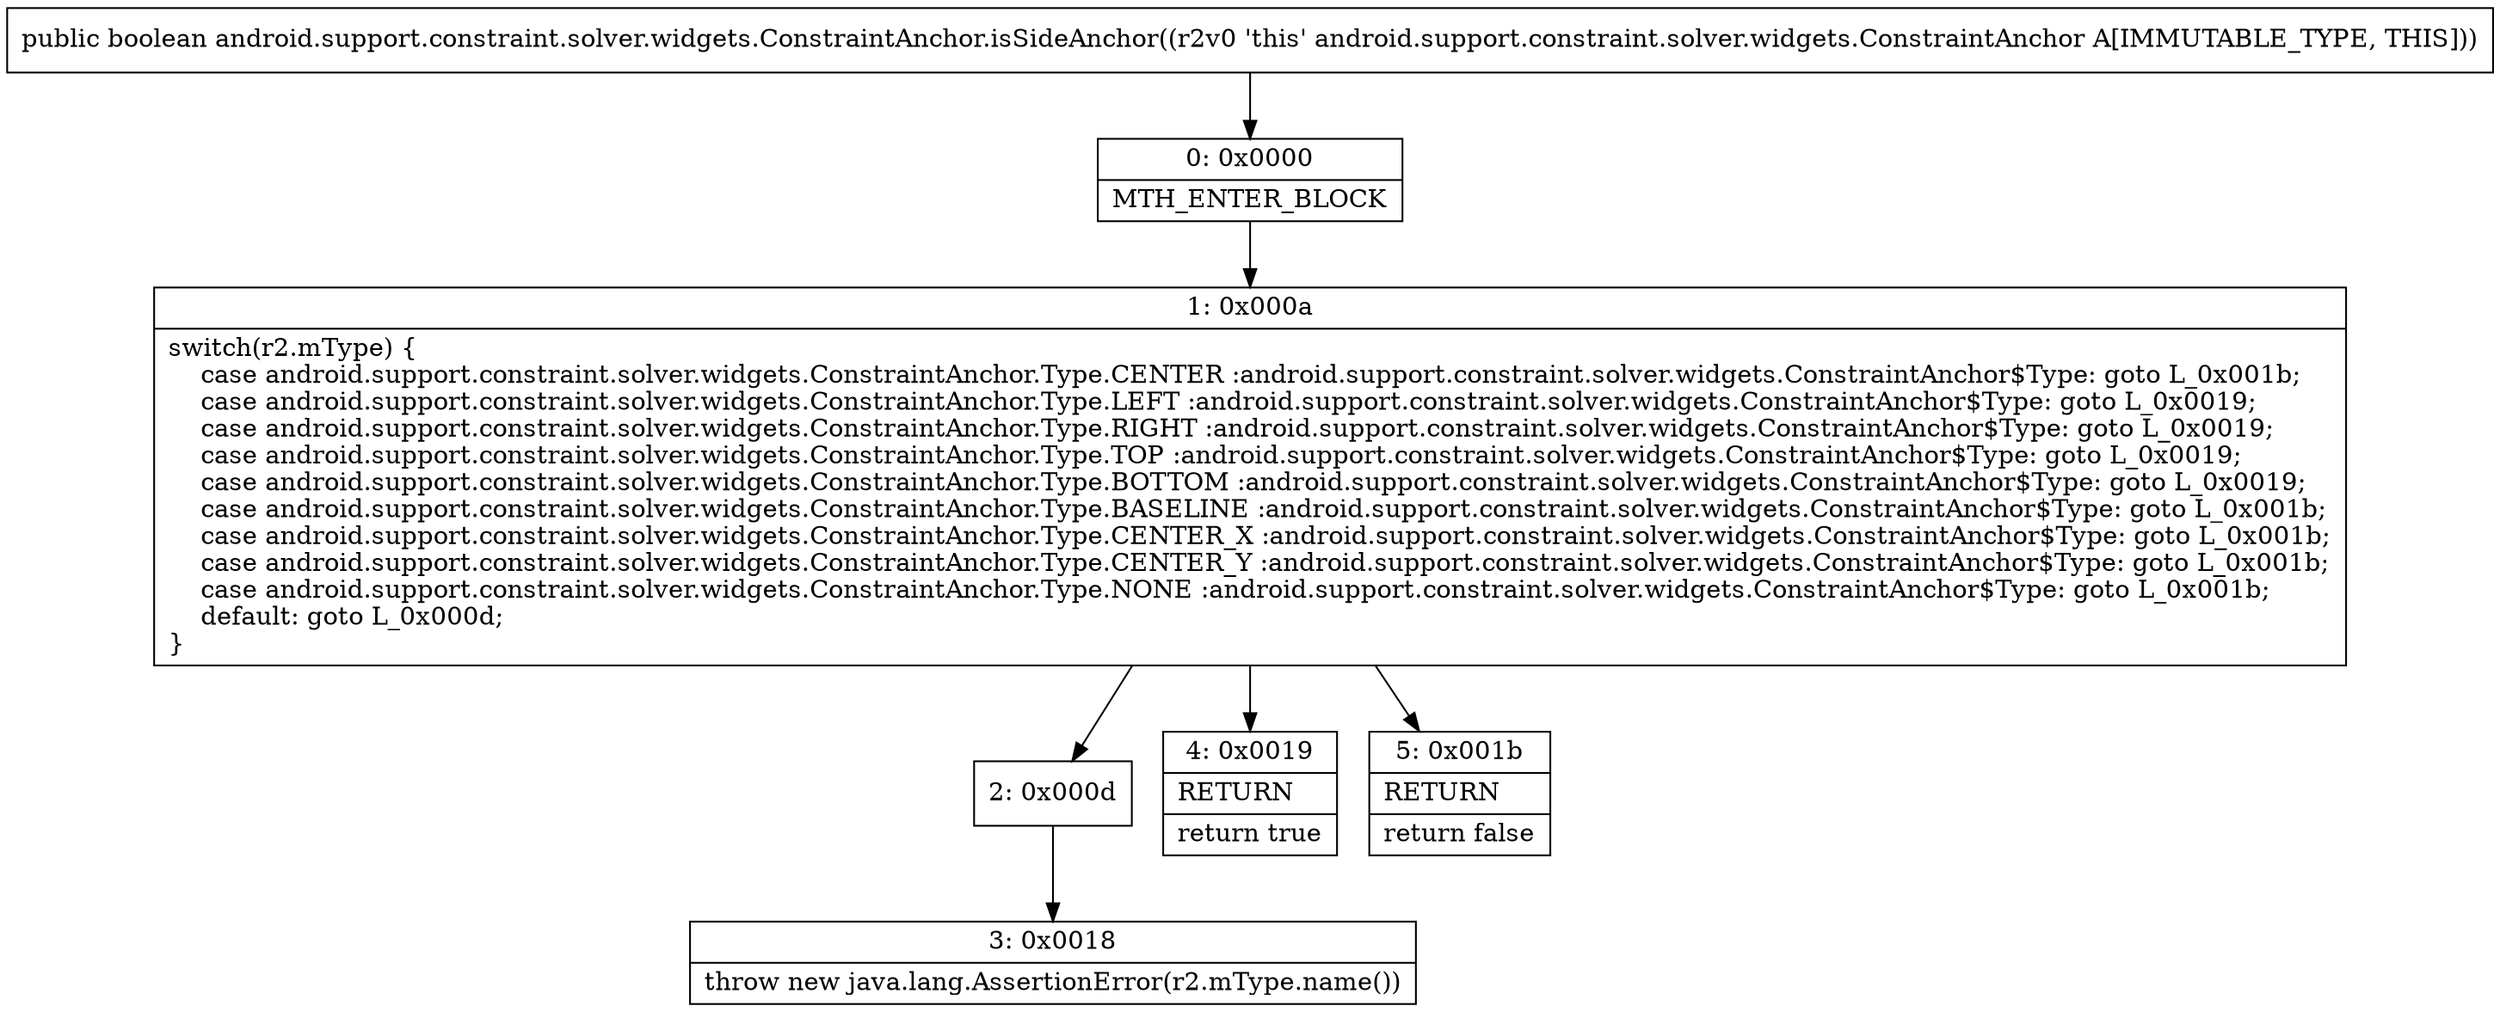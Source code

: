 digraph "CFG forandroid.support.constraint.solver.widgets.ConstraintAnchor.isSideAnchor()Z" {
Node_0 [shape=record,label="{0\:\ 0x0000|MTH_ENTER_BLOCK\l}"];
Node_1 [shape=record,label="{1\:\ 0x000a|switch(r2.mType) \{\l    case android.support.constraint.solver.widgets.ConstraintAnchor.Type.CENTER :android.support.constraint.solver.widgets.ConstraintAnchor$Type: goto L_0x001b;\l    case android.support.constraint.solver.widgets.ConstraintAnchor.Type.LEFT :android.support.constraint.solver.widgets.ConstraintAnchor$Type: goto L_0x0019;\l    case android.support.constraint.solver.widgets.ConstraintAnchor.Type.RIGHT :android.support.constraint.solver.widgets.ConstraintAnchor$Type: goto L_0x0019;\l    case android.support.constraint.solver.widgets.ConstraintAnchor.Type.TOP :android.support.constraint.solver.widgets.ConstraintAnchor$Type: goto L_0x0019;\l    case android.support.constraint.solver.widgets.ConstraintAnchor.Type.BOTTOM :android.support.constraint.solver.widgets.ConstraintAnchor$Type: goto L_0x0019;\l    case android.support.constraint.solver.widgets.ConstraintAnchor.Type.BASELINE :android.support.constraint.solver.widgets.ConstraintAnchor$Type: goto L_0x001b;\l    case android.support.constraint.solver.widgets.ConstraintAnchor.Type.CENTER_X :android.support.constraint.solver.widgets.ConstraintAnchor$Type: goto L_0x001b;\l    case android.support.constraint.solver.widgets.ConstraintAnchor.Type.CENTER_Y :android.support.constraint.solver.widgets.ConstraintAnchor$Type: goto L_0x001b;\l    case android.support.constraint.solver.widgets.ConstraintAnchor.Type.NONE :android.support.constraint.solver.widgets.ConstraintAnchor$Type: goto L_0x001b;\l    default: goto L_0x000d;\l\}\l}"];
Node_2 [shape=record,label="{2\:\ 0x000d}"];
Node_3 [shape=record,label="{3\:\ 0x0018|throw new java.lang.AssertionError(r2.mType.name())\l}"];
Node_4 [shape=record,label="{4\:\ 0x0019|RETURN\l|return true\l}"];
Node_5 [shape=record,label="{5\:\ 0x001b|RETURN\l|return false\l}"];
MethodNode[shape=record,label="{public boolean android.support.constraint.solver.widgets.ConstraintAnchor.isSideAnchor((r2v0 'this' android.support.constraint.solver.widgets.ConstraintAnchor A[IMMUTABLE_TYPE, THIS])) }"];
MethodNode -> Node_0;
Node_0 -> Node_1;
Node_1 -> Node_2;
Node_1 -> Node_4;
Node_1 -> Node_5;
Node_2 -> Node_3;
}

